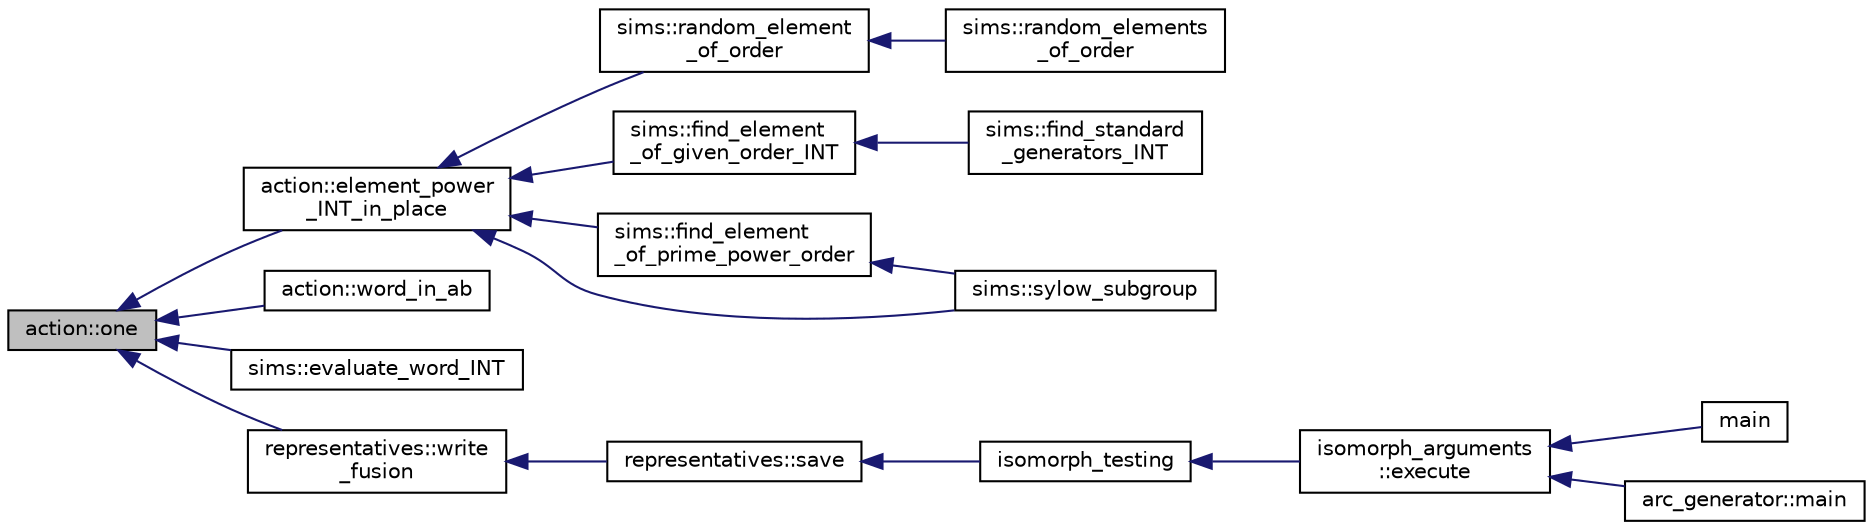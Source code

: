 digraph "action::one"
{
  edge [fontname="Helvetica",fontsize="10",labelfontname="Helvetica",labelfontsize="10"];
  node [fontname="Helvetica",fontsize="10",shape=record];
  rankdir="LR";
  Node32303 [label="action::one",height=0.2,width=0.4,color="black", fillcolor="grey75", style="filled", fontcolor="black"];
  Node32303 -> Node32304 [dir="back",color="midnightblue",fontsize="10",style="solid",fontname="Helvetica"];
  Node32304 [label="action::element_power\l_INT_in_place",height=0.2,width=0.4,color="black", fillcolor="white", style="filled",URL="$d2/d86/classaction.html#a960e23ddda7996a5573759048949dac0"];
  Node32304 -> Node32305 [dir="back",color="midnightblue",fontsize="10",style="solid",fontname="Helvetica"];
  Node32305 [label="sims::random_element\l_of_order",height=0.2,width=0.4,color="black", fillcolor="white", style="filled",URL="$d9/df3/classsims.html#a5813a13a4b5685f8bab7d248fb12cf57"];
  Node32305 -> Node32306 [dir="back",color="midnightblue",fontsize="10",style="solid",fontname="Helvetica"];
  Node32306 [label="sims::random_elements\l_of_order",height=0.2,width=0.4,color="black", fillcolor="white", style="filled",URL="$d9/df3/classsims.html#af5aeca809be7c10df8493c1b9ef9e980"];
  Node32304 -> Node32307 [dir="back",color="midnightblue",fontsize="10",style="solid",fontname="Helvetica"];
  Node32307 [label="sims::find_element\l_of_given_order_INT",height=0.2,width=0.4,color="black", fillcolor="white", style="filled",URL="$d9/df3/classsims.html#a2747368b290225e639103bff8e32ffc9"];
  Node32307 -> Node32308 [dir="back",color="midnightblue",fontsize="10",style="solid",fontname="Helvetica"];
  Node32308 [label="sims::find_standard\l_generators_INT",height=0.2,width=0.4,color="black", fillcolor="white", style="filled",URL="$d9/df3/classsims.html#a76b4729b133fb5d7e1edaffe98a6eb5a"];
  Node32304 -> Node32309 [dir="back",color="midnightblue",fontsize="10",style="solid",fontname="Helvetica"];
  Node32309 [label="sims::find_element\l_of_prime_power_order",height=0.2,width=0.4,color="black", fillcolor="white", style="filled",URL="$d9/df3/classsims.html#aaa2d4a5f8ebb39fab9149d99b4d38fbc"];
  Node32309 -> Node32310 [dir="back",color="midnightblue",fontsize="10",style="solid",fontname="Helvetica"];
  Node32310 [label="sims::sylow_subgroup",height=0.2,width=0.4,color="black", fillcolor="white", style="filled",URL="$d9/df3/classsims.html#addc6f348759a62efab9c5d5b58ad3f61"];
  Node32304 -> Node32310 [dir="back",color="midnightblue",fontsize="10",style="solid",fontname="Helvetica"];
  Node32303 -> Node32311 [dir="back",color="midnightblue",fontsize="10",style="solid",fontname="Helvetica"];
  Node32311 [label="action::word_in_ab",height=0.2,width=0.4,color="black", fillcolor="white", style="filled",URL="$d2/d86/classaction.html#a2865dfcc24da629c84dd37e121793101"];
  Node32303 -> Node32312 [dir="back",color="midnightblue",fontsize="10",style="solid",fontname="Helvetica"];
  Node32312 [label="sims::evaluate_word_INT",height=0.2,width=0.4,color="black", fillcolor="white", style="filled",URL="$d9/df3/classsims.html#aac8aa3cabbbd4180db8c647156d0f7d4"];
  Node32303 -> Node32313 [dir="back",color="midnightblue",fontsize="10",style="solid",fontname="Helvetica"];
  Node32313 [label="representatives::write\l_fusion",height=0.2,width=0.4,color="black", fillcolor="white", style="filled",URL="$da/dc1/classrepresentatives.html#a0f72413543cd660254b19cc5a49bfc39"];
  Node32313 -> Node32314 [dir="back",color="midnightblue",fontsize="10",style="solid",fontname="Helvetica"];
  Node32314 [label="representatives::save",height=0.2,width=0.4,color="black", fillcolor="white", style="filled",URL="$da/dc1/classrepresentatives.html#a55b82caf4dcd8c5f717ceb448104c95b"];
  Node32314 -> Node32315 [dir="back",color="midnightblue",fontsize="10",style="solid",fontname="Helvetica"];
  Node32315 [label="isomorph_testing",height=0.2,width=0.4,color="black", fillcolor="white", style="filled",URL="$d4/d7e/isomorph__global_8_c.html#a5a73cbe9f89c4727f086482ee2d238f9"];
  Node32315 -> Node32316 [dir="back",color="midnightblue",fontsize="10",style="solid",fontname="Helvetica"];
  Node32316 [label="isomorph_arguments\l::execute",height=0.2,width=0.4,color="black", fillcolor="white", style="filled",URL="$d5/de4/classisomorph__arguments.html#aa85e472d14906abdd5672dc66027583e"];
  Node32316 -> Node32317 [dir="back",color="midnightblue",fontsize="10",style="solid",fontname="Helvetica"];
  Node32317 [label="main",height=0.2,width=0.4,color="black", fillcolor="white", style="filled",URL="$d1/d5e/blt__main_8_c.html#a217dbf8b442f20279ea00b898af96f52"];
  Node32316 -> Node32318 [dir="back",color="midnightblue",fontsize="10",style="solid",fontname="Helvetica"];
  Node32318 [label="arc_generator::main",height=0.2,width=0.4,color="black", fillcolor="white", style="filled",URL="$d4/d21/classarc__generator.html#ad80140b51b165dad1fe6ab232be7829a"];
}

